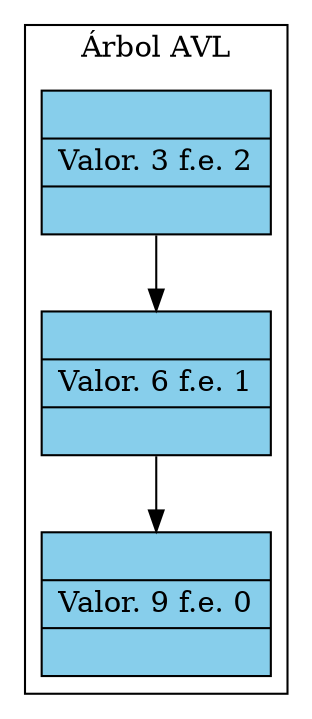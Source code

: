 digraph G {
	 rankdir = TB; 

	 node[shape=record]; 

	 subgraph clusterAVL { 

	 label = "Árbol AVL"; 

	 tn_avlt0[label = "{ <e> | Valor. 3 
 f.e. 2| <p> }", style="filled", color="black", fillcolor="skyblue"]; 
	 tn_avlt1[label = "{ <e> | Valor. 6 
 f.e. 1| <p> }", style="filled", color="black", fillcolor="skyblue"]; 
	 tn_avlt0:p -> tn_avlt1:e; 
	 tn_avlt2[label = "{ <e> | Valor. 9 
 f.e. 0| <p> }", style="filled", color="black", fillcolor="skyblue"]; 
	 tn_avlt1:p -> tn_avlt2:e; 
	 } 
	 } 
